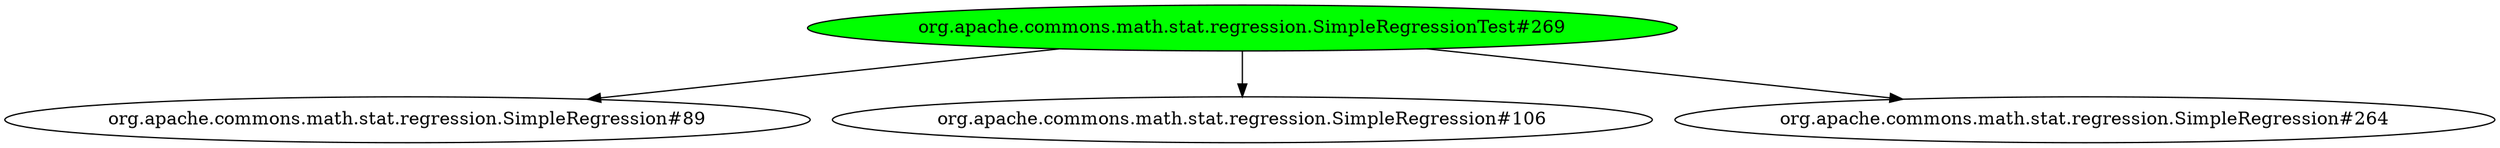 digraph "cg/org.apache.commons.math.stat.regression.SimpleRegressionTest#269"
{
	"org.apache.commons.math.stat.regression.SimpleRegressionTest#269" [style=filled,fillcolor=green];
	"org.apache.commons.math.stat.regression.SimpleRegressionTest#269" -> "org.apache.commons.math.stat.regression.SimpleRegression#89";
	"org.apache.commons.math.stat.regression.SimpleRegressionTest#269" -> "org.apache.commons.math.stat.regression.SimpleRegression#106";
	"org.apache.commons.math.stat.regression.SimpleRegressionTest#269" -> "org.apache.commons.math.stat.regression.SimpleRegression#264";
}
